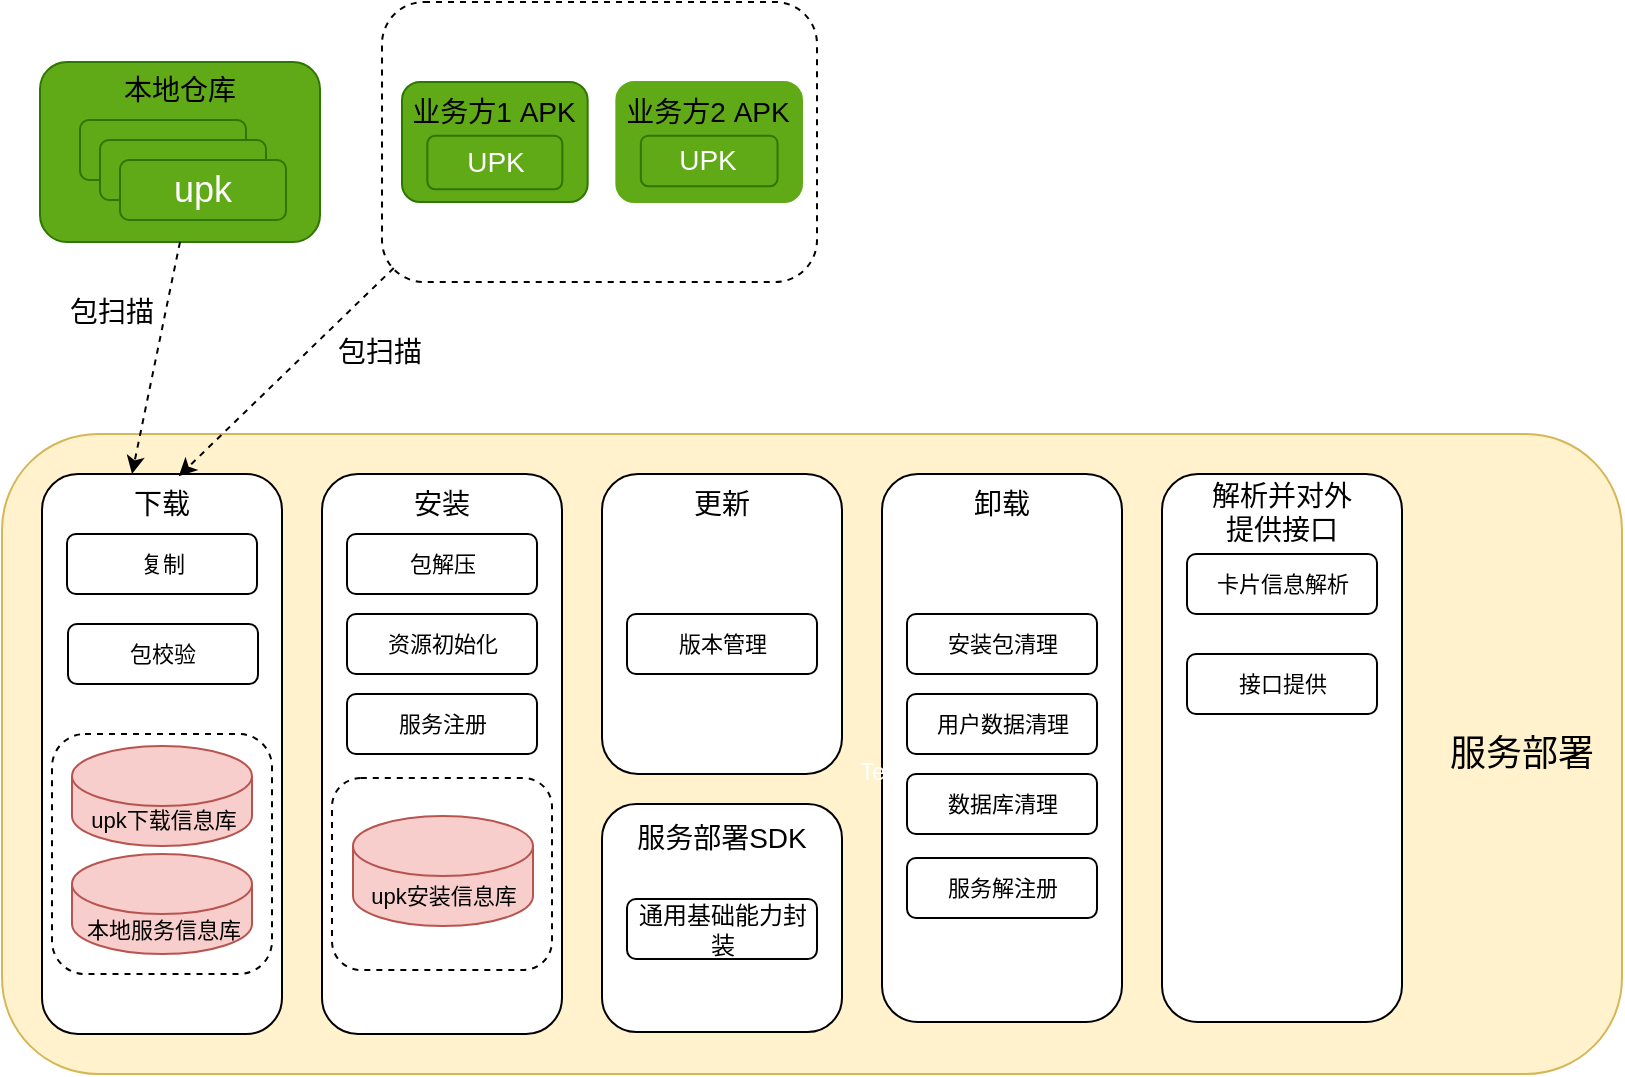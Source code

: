 <mxfile version="21.1.4" type="github">
  <diagram name="第 1 页" id="ETs2_evzgo0KzHqzsMSg">
    <mxGraphModel dx="794" dy="1646" grid="1" gridSize="10" guides="1" tooltips="1" connect="1" arrows="1" fold="1" page="1" pageScale="1" pageWidth="827" pageHeight="1169" math="0" shadow="0">
      <root>
        <mxCell id="0" />
        <mxCell id="1" parent="0" />
        <mxCell id="mZCElO0KBdun7-kDRUIU-1" value="" style="rounded=1;whiteSpace=wrap;html=1;fillColor=#60A917;strokeColor=#2D7600;" vertex="1" parent="1">
          <mxGeometry x="29" y="-30" width="140" height="90" as="geometry" />
        </mxCell>
        <mxCell id="mZCElO0KBdun7-kDRUIU-2" value="&lt;font style=&quot;font-size: 14px;&quot;&gt;本地仓库&lt;/font&gt;" style="text;html=1;strokeColor=none;fillColor=none;align=center;verticalAlign=middle;whiteSpace=wrap;rounded=0;" vertex="1" parent="1">
          <mxGeometry x="69" y="-31" width="60" height="30" as="geometry" />
        </mxCell>
        <mxCell id="mZCElO0KBdun7-kDRUIU-9" value="" style="rounded=1;whiteSpace=wrap;html=1;fontSize=11;fillColor=#fff2cc;strokeColor=#d6b656;" vertex="1" parent="1">
          <mxGeometry x="10" y="156" width="810" height="320" as="geometry" />
        </mxCell>
        <mxCell id="mZCElO0KBdun7-kDRUIU-10" value="&lt;font style=&quot;font-size: 18px;&quot;&gt;服务部署&lt;/font&gt;" style="text;html=1;strokeColor=none;fillColor=none;align=center;verticalAlign=middle;whiteSpace=wrap;rounded=0;fontSize=11;" vertex="1" parent="1">
          <mxGeometry x="730" y="301" width="80" height="30" as="geometry" />
        </mxCell>
        <mxCell id="mZCElO0KBdun7-kDRUIU-11" value="" style="rounded=1;whiteSpace=wrap;html=1;fontSize=11;" vertex="1" parent="1">
          <mxGeometry x="30" y="176" width="120" height="280" as="geometry" />
        </mxCell>
        <mxCell id="mZCElO0KBdun7-kDRUIU-12" value="&lt;font style=&quot;font-size: 14px;&quot;&gt;下载&lt;/font&gt;" style="text;html=1;strokeColor=none;fillColor=none;align=center;verticalAlign=middle;whiteSpace=wrap;rounded=0;fontSize=11;" vertex="1" parent="1">
          <mxGeometry x="60" y="176" width="60" height="30" as="geometry" />
        </mxCell>
        <mxCell id="mZCElO0KBdun7-kDRUIU-13" value="" style="rounded=1;whiteSpace=wrap;html=1;fontSize=11;" vertex="1" parent="1">
          <mxGeometry x="170" y="176" width="120" height="280" as="geometry" />
        </mxCell>
        <mxCell id="mZCElO0KBdun7-kDRUIU-14" value="" style="rounded=1;whiteSpace=wrap;html=1;fontSize=11;" vertex="1" parent="1">
          <mxGeometry x="310" y="176" width="120" height="150" as="geometry" />
        </mxCell>
        <mxCell id="mZCElO0KBdun7-kDRUIU-15" value="" style="rounded=1;whiteSpace=wrap;html=1;fontSize=11;" vertex="1" parent="1">
          <mxGeometry x="450" y="176" width="120" height="274" as="geometry" />
        </mxCell>
        <mxCell id="mZCElO0KBdun7-kDRUIU-16" value="" style="rounded=1;whiteSpace=wrap;html=1;fontSize=11;" vertex="1" parent="1">
          <mxGeometry x="590" y="176" width="120" height="274" as="geometry" />
        </mxCell>
        <mxCell id="mZCElO0KBdun7-kDRUIU-17" value="&lt;font style=&quot;font-size: 14px;&quot;&gt;安装&lt;/font&gt;" style="text;html=1;strokeColor=none;fillColor=none;align=center;verticalAlign=middle;whiteSpace=wrap;rounded=0;fontSize=11;" vertex="1" parent="1">
          <mxGeometry x="200" y="176" width="60" height="30" as="geometry" />
        </mxCell>
        <mxCell id="mZCElO0KBdun7-kDRUIU-18" value="&lt;font style=&quot;font-size: 14px;&quot;&gt;更新&lt;/font&gt;" style="text;html=1;strokeColor=none;fillColor=none;align=center;verticalAlign=middle;whiteSpace=wrap;rounded=0;fontSize=11;" vertex="1" parent="1">
          <mxGeometry x="340" y="176" width="60" height="30" as="geometry" />
        </mxCell>
        <mxCell id="mZCElO0KBdun7-kDRUIU-19" value="&lt;font style=&quot;font-size: 14px;&quot;&gt;卸载&lt;/font&gt;" style="text;html=1;strokeColor=none;fillColor=none;align=center;verticalAlign=middle;whiteSpace=wrap;rounded=0;fontSize=11;" vertex="1" parent="1">
          <mxGeometry x="480" y="176" width="60" height="30" as="geometry" />
        </mxCell>
        <mxCell id="mZCElO0KBdun7-kDRUIU-20" value="&lt;font style=&quot;font-size: 14px;&quot;&gt;解析并对外&lt;br&gt;提供接口&lt;/font&gt;" style="text;html=1;strokeColor=none;fillColor=none;align=center;verticalAlign=middle;whiteSpace=wrap;rounded=0;fontSize=11;" vertex="1" parent="1">
          <mxGeometry x="600" y="180" width="100" height="30" as="geometry" />
        </mxCell>
        <mxCell id="mZCElO0KBdun7-kDRUIU-22" value="复制" style="rounded=1;whiteSpace=wrap;html=1;fontSize=11;" vertex="1" parent="1">
          <mxGeometry x="42.5" y="206" width="95" height="30" as="geometry" />
        </mxCell>
        <mxCell id="mZCElO0KBdun7-kDRUIU-23" value="包校验" style="rounded=1;whiteSpace=wrap;html=1;fontSize=11;" vertex="1" parent="1">
          <mxGeometry x="43" y="251" width="95" height="30" as="geometry" />
        </mxCell>
        <mxCell id="mZCElO0KBdun7-kDRUIU-24" value="包解压" style="rounded=1;whiteSpace=wrap;html=1;fontSize=11;" vertex="1" parent="1">
          <mxGeometry x="182.5" y="206" width="95" height="30" as="geometry" />
        </mxCell>
        <mxCell id="mZCElO0KBdun7-kDRUIU-25" value="资源初始化" style="rounded=1;whiteSpace=wrap;html=1;fontSize=11;" vertex="1" parent="1">
          <mxGeometry x="182.5" y="246" width="95" height="30" as="geometry" />
        </mxCell>
        <mxCell id="mZCElO0KBdun7-kDRUIU-27" value="版本管理" style="rounded=1;whiteSpace=wrap;html=1;fontSize=11;" vertex="1" parent="1">
          <mxGeometry x="322.5" y="246" width="95" height="30" as="geometry" />
        </mxCell>
        <mxCell id="mZCElO0KBdun7-kDRUIU-29" value="安装包清理" style="rounded=1;whiteSpace=wrap;html=1;fontSize=11;" vertex="1" parent="1">
          <mxGeometry x="462.5" y="246" width="95" height="30" as="geometry" />
        </mxCell>
        <mxCell id="mZCElO0KBdun7-kDRUIU-30" value="用户数据清理" style="rounded=1;whiteSpace=wrap;html=1;fontSize=11;" vertex="1" parent="1">
          <mxGeometry x="462.5" y="286" width="95" height="30" as="geometry" />
        </mxCell>
        <mxCell id="mZCElO0KBdun7-kDRUIU-31" value="数据库清理" style="rounded=1;whiteSpace=wrap;html=1;fontSize=11;" vertex="1" parent="1">
          <mxGeometry x="462.5" y="326" width="95" height="30" as="geometry" />
        </mxCell>
        <mxCell id="mZCElO0KBdun7-kDRUIU-32" value="" style="dashed=1;rounded=1;whiteSpace=wrap;html=1;fontSize=11;" vertex="1" parent="1">
          <mxGeometry x="35" y="306" width="110" height="120" as="geometry" />
        </mxCell>
        <mxCell id="mZCElO0KBdun7-kDRUIU-33" value="" style="shape=cylinder3;whiteSpace=wrap;html=1;boundedLbl=1;backgroundOutline=1;size=15;fontSize=11;fillColor=#f8cecc;strokeColor=#b85450;" vertex="1" parent="1">
          <mxGeometry x="45" y="312" width="90" height="50" as="geometry" />
        </mxCell>
        <mxCell id="mZCElO0KBdun7-kDRUIU-34" value="upk下载信息库" style="text;html=1;strokeColor=none;fillColor=none;align=center;verticalAlign=middle;whiteSpace=wrap;rounded=0;fontSize=11;" vertex="1" parent="1">
          <mxGeometry x="45.5" y="334" width="90" height="30" as="geometry" />
        </mxCell>
        <mxCell id="mZCElO0KBdun7-kDRUIU-35" value="" style="dashed=1;rounded=1;whiteSpace=wrap;html=1;fontSize=11;" vertex="1" parent="1">
          <mxGeometry x="175" y="328" width="110" height="96" as="geometry" />
        </mxCell>
        <mxCell id="mZCElO0KBdun7-kDRUIU-36" value="" style="shape=cylinder3;whiteSpace=wrap;html=1;boundedLbl=1;backgroundOutline=1;size=15;fontSize=11;fillColor=#f8cecc;strokeColor=#b85450;" vertex="1" parent="1">
          <mxGeometry x="185.5" y="347" width="90" height="55" as="geometry" />
        </mxCell>
        <mxCell id="mZCElO0KBdun7-kDRUIU-37" value="upk安装信息库" style="text;html=1;strokeColor=none;fillColor=none;align=center;verticalAlign=middle;whiteSpace=wrap;rounded=0;fontSize=11;" vertex="1" parent="1">
          <mxGeometry x="185.5" y="372" width="90" height="30" as="geometry" />
        </mxCell>
        <mxCell id="mZCElO0KBdun7-kDRUIU-38" value="" style="shape=cylinder3;whiteSpace=wrap;html=1;boundedLbl=1;backgroundOutline=1;size=15;fontSize=11;fillColor=#f8cecc;strokeColor=#b85450;" vertex="1" parent="1">
          <mxGeometry x="45" y="366" width="90" height="50" as="geometry" />
        </mxCell>
        <mxCell id="mZCElO0KBdun7-kDRUIU-39" value="本地服务信息库" style="text;html=1;strokeColor=none;fillColor=none;align=center;verticalAlign=middle;whiteSpace=wrap;rounded=0;fontSize=11;" vertex="1" parent="1">
          <mxGeometry x="45.5" y="389" width="90" height="30" as="geometry" />
        </mxCell>
        <mxCell id="mZCElO0KBdun7-kDRUIU-40" value="" style="group;fillColor=#60A917;" vertex="1" connectable="0" parent="1">
          <mxGeometry x="49" y="-1" width="103" height="50" as="geometry" />
        </mxCell>
        <mxCell id="mZCElO0KBdun7-kDRUIU-41" value="" style="rounded=1;whiteSpace=wrap;html=1;fontSize=18;fillColor=#60A917;strokeColor=#2D7600;" vertex="1" parent="mZCElO0KBdun7-kDRUIU-40">
          <mxGeometry width="83" height="30" as="geometry" />
        </mxCell>
        <mxCell id="mZCElO0KBdun7-kDRUIU-42" value="" style="rounded=1;whiteSpace=wrap;html=1;fontSize=18;fillColor=#60A917;strokeColor=#2D7600;" vertex="1" parent="mZCElO0KBdun7-kDRUIU-40">
          <mxGeometry x="10" y="10" width="83" height="30" as="geometry" />
        </mxCell>
        <mxCell id="mZCElO0KBdun7-kDRUIU-43" value="&lt;font color=&quot;#ffffff&quot;&gt;upk&lt;/font&gt;" style="rounded=1;whiteSpace=wrap;html=1;fontSize=18;fillColor=#60A917;strokeColor=#2D7600;" vertex="1" parent="mZCElO0KBdun7-kDRUIU-40">
          <mxGeometry x="20" y="20" width="83" height="30" as="geometry" />
        </mxCell>
        <mxCell id="mZCElO0KBdun7-kDRUIU-44" value="" style="dashed=1;rounded=1;whiteSpace=wrap;html=1;fontSize=14;" vertex="1" parent="1">
          <mxGeometry x="200" y="-60" width="217.5" height="140" as="geometry" />
        </mxCell>
        <mxCell id="mZCElO0KBdun7-kDRUIU-45" value="卡片信息解析" style="rounded=1;whiteSpace=wrap;html=1;fontSize=11;" vertex="1" parent="1">
          <mxGeometry x="602.5" y="216" width="95" height="30" as="geometry" />
        </mxCell>
        <mxCell id="mZCElO0KBdun7-kDRUIU-46" value="接口提供" style="rounded=1;whiteSpace=wrap;html=1;fontSize=11;" vertex="1" parent="1">
          <mxGeometry x="602.5" y="266" width="95" height="30" as="geometry" />
        </mxCell>
        <mxCell id="mZCElO0KBdun7-kDRUIU-48" value="" style="dashed=1;endArrow=classic;html=1;rounded=0;fontSize=14;exitX=0.5;exitY=1;exitDx=0;exitDy=0;entryX=0.25;entryY=0;entryDx=0;entryDy=0;" edge="1" parent="1" source="mZCElO0KBdun7-kDRUIU-1" target="mZCElO0KBdun7-kDRUIU-12">
          <mxGeometry width="50" height="50" relative="1" as="geometry">
            <mxPoint x="364" y="139" as="sourcePoint" />
            <mxPoint x="414" y="89" as="targetPoint" />
          </mxGeometry>
        </mxCell>
        <mxCell id="mZCElO0KBdun7-kDRUIU-49" value="包扫描" style="text;html=1;strokeColor=none;fillColor=none;align=center;verticalAlign=middle;whiteSpace=wrap;rounded=0;fontSize=14;" vertex="1" parent="1">
          <mxGeometry x="35" y="80" width="60" height="30" as="geometry" />
        </mxCell>
        <mxCell id="mZCElO0KBdun7-kDRUIU-50" value="" style="dashed=1;endArrow=classic;html=1;rounded=0;fontSize=14;exitX=0.027;exitY=0.95;exitDx=0;exitDy=0;entryX=0.639;entryY=0.039;entryDx=0;entryDy=0;entryPerimeter=0;exitPerimeter=0;" edge="1" parent="1" source="mZCElO0KBdun7-kDRUIU-44" target="mZCElO0KBdun7-kDRUIU-12">
          <mxGeometry width="50" height="50" relative="1" as="geometry">
            <mxPoint x="109" y="70" as="sourcePoint" />
            <mxPoint x="85" y="186" as="targetPoint" />
          </mxGeometry>
        </mxCell>
        <mxCell id="mZCElO0KBdun7-kDRUIU-51" value="包扫描" style="text;html=1;strokeColor=none;fillColor=none;align=center;verticalAlign=middle;whiteSpace=wrap;rounded=0;fontSize=14;" vertex="1" parent="1">
          <mxGeometry x="169" y="100" width="60" height="30" as="geometry" />
        </mxCell>
        <mxCell id="mZCElO0KBdun7-kDRUIU-54" value="" style="group" vertex="1" connectable="0" parent="1">
          <mxGeometry x="210" y="-20" width="92.827" height="60" as="geometry" />
        </mxCell>
        <mxCell id="mZCElO0KBdun7-kDRUIU-55" value="" style="rounded=1;whiteSpace=wrap;html=1;fontSize=14;fillColor=#60A917;strokeColor=#2D7600;" vertex="1" parent="mZCElO0KBdun7-kDRUIU-54">
          <mxGeometry width="92.827" height="60" as="geometry" />
        </mxCell>
        <mxCell id="mZCElO0KBdun7-kDRUIU-56" value="业务方1 APK" style="text;html=1;strokeColor=none;fillColor=none;align=center;verticalAlign=middle;whiteSpace=wrap;rounded=0;fontSize=14;" vertex="1" parent="mZCElO0KBdun7-kDRUIU-54">
          <mxGeometry x="3.797" y="3.158" width="84.388" height="23.684" as="geometry" />
        </mxCell>
        <mxCell id="mZCElO0KBdun7-kDRUIU-57" value="UPK" style="rounded=1;whiteSpace=wrap;html=1;fontSize=14;" vertex="1" parent="mZCElO0KBdun7-kDRUIU-54">
          <mxGeometry x="110.97" y="18.947" width="68.354" height="25.263" as="geometry" />
        </mxCell>
        <mxCell id="mZCElO0KBdun7-kDRUIU-58" value="&lt;font color=&quot;#ffffff&quot;&gt;UPK&lt;/font&gt;" style="rounded=1;whiteSpace=wrap;html=1;fontSize=14;fillColor=#60A917;strokeColor=#2D7600;" vertex="1" parent="mZCElO0KBdun7-kDRUIU-54">
          <mxGeometry x="12.658" y="26.842" width="67.511" height="26.842" as="geometry" />
        </mxCell>
        <mxCell id="mZCElO0KBdun7-kDRUIU-59" value="" style="group" vertex="1" connectable="0" parent="1">
          <mxGeometry x="317.173" y="-20" width="92.827" height="60" as="geometry" />
        </mxCell>
        <mxCell id="mZCElO0KBdun7-kDRUIU-60" value="" style="rounded=1;whiteSpace=wrap;html=1;fontSize=14;fillColor=#60A917;strokeColor=#60A917;" vertex="1" parent="mZCElO0KBdun7-kDRUIU-59">
          <mxGeometry width="92.827" height="60" as="geometry" />
        </mxCell>
        <mxCell id="mZCElO0KBdun7-kDRUIU-61" value="业务方2 APK" style="text;html=1;strokeColor=none;fillColor=none;align=center;verticalAlign=middle;whiteSpace=wrap;rounded=0;fontSize=14;" vertex="1" parent="mZCElO0KBdun7-kDRUIU-59">
          <mxGeometry x="3.797" y="3.158" width="84.388" height="23.684" as="geometry" />
        </mxCell>
        <mxCell id="mZCElO0KBdun7-kDRUIU-62" value="&lt;font color=&quot;#ffffff&quot;&gt;UPK&lt;/font&gt;" style="rounded=1;whiteSpace=wrap;html=1;fontSize=14;fillColor=#60A917;strokeColor=#2D7600;" vertex="1" parent="mZCElO0KBdun7-kDRUIU-59">
          <mxGeometry x="12.236" y="26.842" width="68.354" height="25.263" as="geometry" />
        </mxCell>
        <mxCell id="mZCElO0KBdun7-kDRUIU-66" value="服务注册" style="rounded=1;whiteSpace=wrap;html=1;fontSize=11;" vertex="1" parent="1">
          <mxGeometry x="182.5" y="286" width="95" height="30" as="geometry" />
        </mxCell>
        <mxCell id="mZCElO0KBdun7-kDRUIU-67" value="服务解注册" style="rounded=1;whiteSpace=wrap;html=1;fontSize=11;" vertex="1" parent="1">
          <mxGeometry x="462.5" y="368" width="95" height="30" as="geometry" />
        </mxCell>
        <mxCell id="mZCElO0KBdun7-kDRUIU-68" value="" style="rounded=1;whiteSpace=wrap;html=1;fontSize=11;" vertex="1" parent="1">
          <mxGeometry x="310" y="341" width="120" height="114" as="geometry" />
        </mxCell>
        <mxCell id="mZCElO0KBdun7-kDRUIU-69" value="Text" style="text;html=1;strokeColor=none;fillColor=none;align=center;verticalAlign=middle;whiteSpace=wrap;rounded=0;fontSize=12;fontColor=#FFFFFF;" vertex="1" parent="1">
          <mxGeometry x="420" y="310" width="60" height="30" as="geometry" />
        </mxCell>
        <mxCell id="mZCElO0KBdun7-kDRUIU-70" value="&lt;font style=&quot;font-size: 14px;&quot; color=&quot;#000000&quot;&gt;服务部署SDK&lt;/font&gt;" style="text;html=1;strokeColor=none;fillColor=none;align=center;verticalAlign=middle;whiteSpace=wrap;rounded=0;fontSize=12;fontColor=#FFFFFF;" vertex="1" parent="1">
          <mxGeometry x="320" y="343" width="100" height="30" as="geometry" />
        </mxCell>
        <mxCell id="mZCElO0KBdun7-kDRUIU-71" value="&lt;font style=&quot;font-size: 12px;&quot;&gt;通用基础能力封装&lt;/font&gt;" style="rounded=1;whiteSpace=wrap;html=1;fontSize=11;" vertex="1" parent="1">
          <mxGeometry x="322.5" y="388.5" width="95" height="30" as="geometry" />
        </mxCell>
      </root>
    </mxGraphModel>
  </diagram>
</mxfile>
